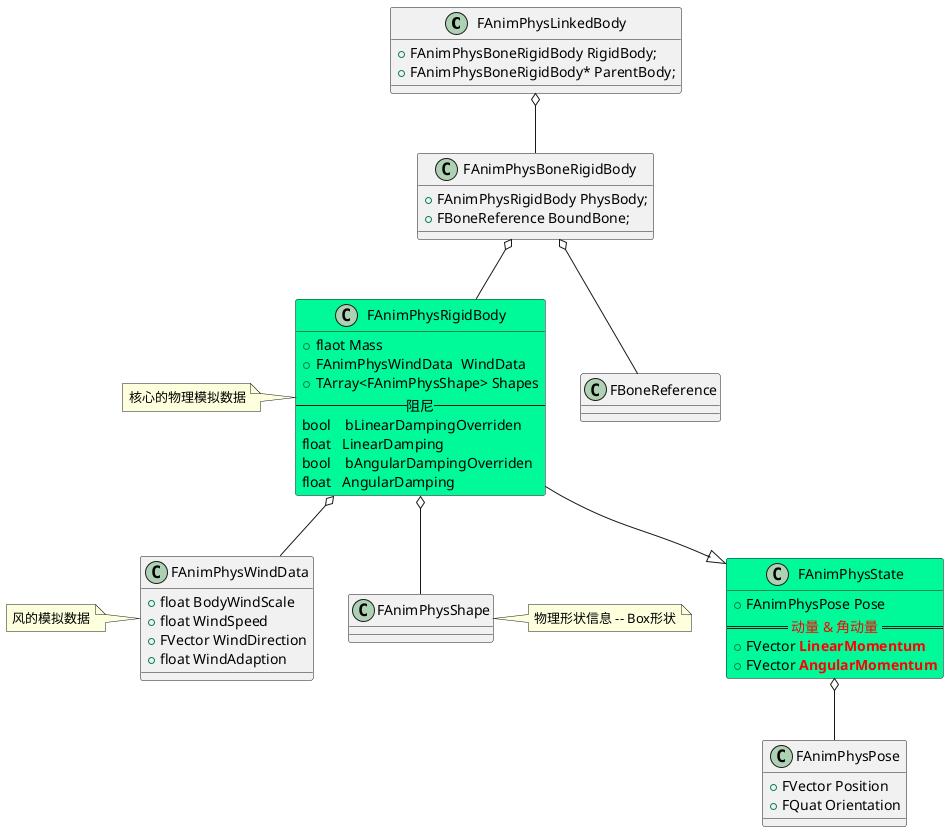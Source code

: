 @startuml

class FAnimPhysLinkedBody
{
	+ FAnimPhysBoneRigidBody RigidBody;
	+ FAnimPhysBoneRigidBody* ParentBody;
}

class FAnimPhysBoneRigidBody
{
    + FAnimPhysRigidBody PhysBody;
    + FBoneReference BoundBone;
}


class FAnimPhysState #MediumSpringGreen
{
    + FAnimPhysPose Pose
    == <font color=red> 动量 & 角动量 </font> ==
    + FVector <b><font color=red>LinearMomentum</b>
    + FVector <b><font color=red>AngularMomentum</b>
}

class FAnimPhysRigidBody #MediumSpringGreen
{
    + flaot Mass
    + FAnimPhysWindData	WindData
    + TArray<FAnimPhysShape> Shapes
    -- 阻尼 --
    bool    bLinearDampingOverriden
    float   LinearDamping
    bool    bAngularDampingOverriden
    float   AngularDamping
}
note left: 核心的物理模拟数据

class FAnimPhysPose
{
    + FVector Position
    + FQuat Orientation
}

class FAnimPhysWindData
{
    + float BodyWindScale
    + float WindSpeed
    + FVector WindDirection
    + float WindAdaption
}
note left: 风的模拟数据

class FAnimPhysShape
{

}
note right: 物理形状信息 -- Box形状

FAnimPhysRigidBody --|> FAnimPhysState
FAnimPhysRigidBody o-- FAnimPhysWindData
FAnimPhysRigidBody o-- FAnimPhysShape

FAnimPhysLinkedBody o-- FAnimPhysBoneRigidBody
FAnimPhysBoneRigidBody o-- FAnimPhysRigidBody
FAnimPhysBoneRigidBody o-- FBoneReference

FAnimPhysState o-- FAnimPhysPose

@enduml

@startuml Physic Simulate
|EvaluateSkeletalControl_AnyThread|
start
: InitPhysics;
note right: 初始化物理数据
|InitPhysics|
:构建 BoundBone 到 ChainEnd 的骨骼链;
while(遍历骨骼链上的每个骨骼)
: 基于配置的 <b><font color=red>BoxExtends</b>构建物理形状;
note right
    这里只支持Box形状
    <b><font color=blue>FAnimPhysShape::MakeBox</b>
end note
: 基于配置的 <b><font color=red>LocalJointOffset</b> 偏移Box的位置;
: 构建骨骼-物理信息(<b><font color=red>FAnimPhysLinkedBody</b>)放入<b><font color=red>Bodies</b>数组中,
    纯物理信息数据放入<b><font color=red>BaseBodyPtrs</b>数组中;
note right
    需要注意的是 FAnimPhysRigidBody 构造过程会做两件事
        1. 计算质心 <b><font color=blue>FAnimPhys::CalculateCenterOfMass</b>
        2. 计算张量 <b><font color=blue>FAnimPhys::CalculateInertia</b>
end note
endwhile
|EvaluateSkeletalControl_AnyThread|
: 处理骨骼信息有变动的骨骼对应的物理数据(<b><font color=red>BodiesToReset</b>);
: 变换重力到模拟空间(可配置);
: 计算组件(SkeletalComponent)当帧加速度;
if (是否需要细分物理Tick间隔)then(是)
note right
    细分物理Tick可以确保每次物理计算花的时间是一致
    否则会根据帧的Tick时间计算物理，这个时间是浮动的
end note
: 根据一个固定可配置的物理刷新间隔来划分当前帧时间，
    计算当帧需要做几次物理计算<b><font color=red>NumIters</b>，
    不满足一次物理计算的时间累加到<b><font color=green>TimeDebt</b>中,
    在下次帧Tick时加上这个时间重新计算物理刷新次数;
while(遍历当帧需要做物理计算的次数: <b><font color=red>NumIters</b>)
: 处理Constrain, <b><font color=blue>::UpdateLimits</b>;
: 物理计算 <b><font color=blue>FAnimPhys::PhysicsUpdate</b>;
|PhysicsUpdate|
: <b><font color=blue>::InitializeBodyVelocity</b>;
|InitializeBodyVelocity|
: 通过阻尼对Body的动量和角动量进行衰减;
note right
    阻尼衰减函数:
        <b><font color=red>衰减系数 = (1 - 阻尼Damping) ^ dt</b>
end note
: 计算重力，叠加到动量;
: 处理风，计算风力， 叠加到动量;
note right
    风力计算
        <b><font color=red>F = WindVelocity * WindAdaption</b>
        WindAdaption 是个 0 - 2 的随机数, 用来模拟风的不连续性
end note
: 张量(Tensor)变换到World Space;
|PhysicsUpdate|
: <b><font color=red>ExternalForce</b> 如果有配置该参数，加到动量中;
: 处理组件加速度, 加到动量中;
: 处理弹簧;
: Constrain处理: pre-limit;
: (逐Body)根据动量和角动量计算物理位置: <b><font color=blue>FAnimPhys::CalculateNextPose</b>;
note right
    位置计算
        p = m * v
        s = s0 + v * dt = s0 + (p / m) * dt
    方向计算
        RK: Rotational Kinetic
end note
: Constrain处理: post-limit;
: (逐Body)根据物理位置更新骨骼位置<b><font color=blue>FAnimPhys::UpdatePose</b>;
endwhile
|EvaluateSkeletalControl_AnyThread|
else(否，不做细分物理Tick的情况, 没帧处理一次物理计算)
: 处理Constrain, <b><font color=blue>::UpdateLimits</b>;
: 物理计算 <b><font color=blue>FAnimPhys::PhysicsUpdate</b>;
endif
|EvaluateSkeletalControl_AnyThread|
: 将计算之后的骨骼信息返回动画系统中;
stop
@enduml